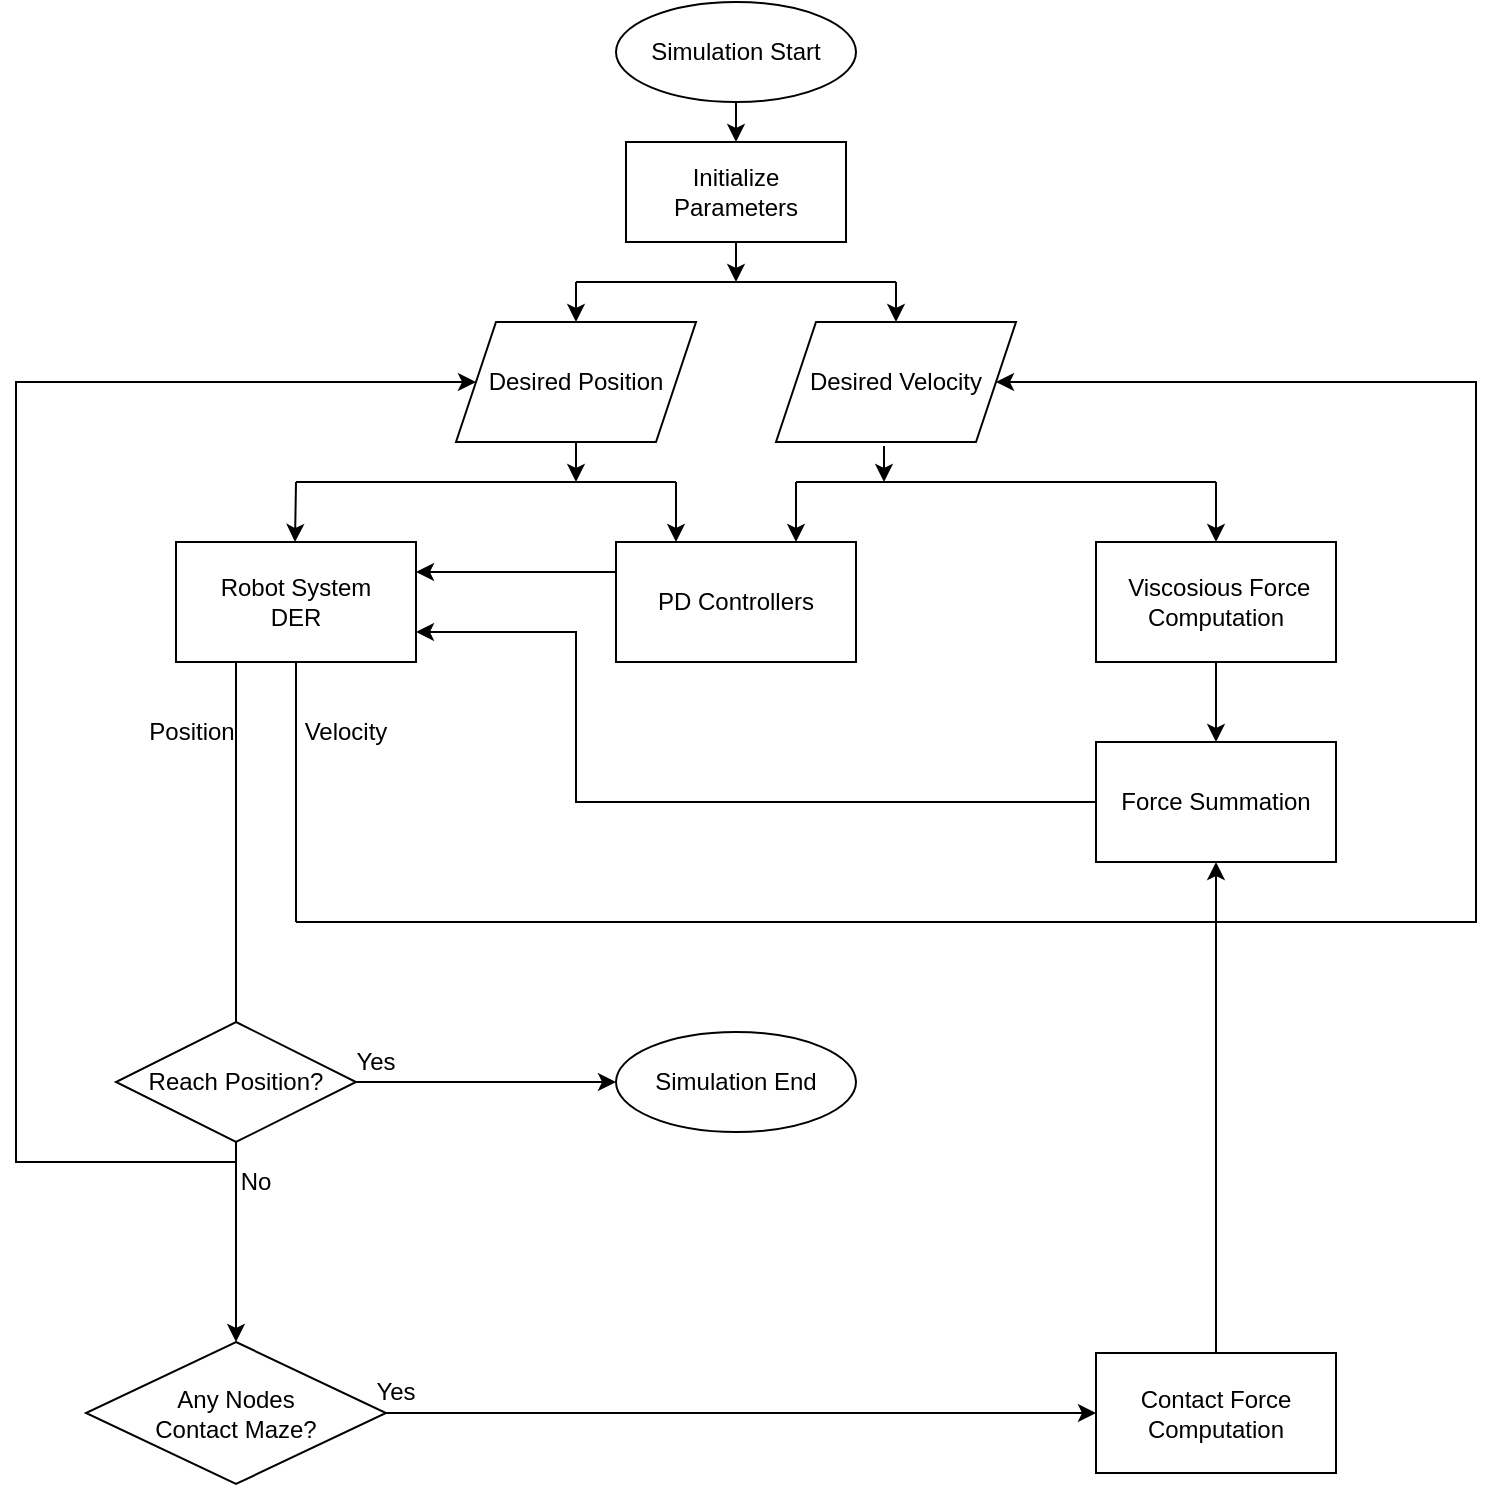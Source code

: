<mxfile version="18.1.3" type="device"><diagram id="C5RBs43oDa-KdzZeNtuy" name="Page-1"><mxGraphModel dx="1426" dy="905" grid="1" gridSize="10" guides="1" tooltips="1" connect="1" arrows="1" fold="1" page="1" pageScale="1" pageWidth="827" pageHeight="1169" math="0" shadow="0"><root><mxCell id="WIyWlLk6GJQsqaUBKTNV-0"/><mxCell id="WIyWlLk6GJQsqaUBKTNV-1" parent="WIyWlLk6GJQsqaUBKTNV-0"/><mxCell id="M2q-m7pY_txA_Ze_Mszb-9" style="edgeStyle=orthogonalEdgeStyle;rounded=0;orthogonalLoop=1;jettySize=auto;html=1;exitX=0.5;exitY=1;exitDx=0;exitDy=0;entryX=0.5;entryY=0;entryDx=0;entryDy=0;" edge="1" parent="WIyWlLk6GJQsqaUBKTNV-1" source="avf5WzdsGy2TMb6OzjQW-0" target="Kg_n0szuzmKHBpvW56eu-0"><mxGeometry relative="1" as="geometry"/></mxCell><mxCell id="avf5WzdsGy2TMb6OzjQW-0" value="Simulation Start" style="ellipse;whiteSpace=wrap;html=1;" parent="WIyWlLk6GJQsqaUBKTNV-1" vertex="1"><mxGeometry x="340" y="41" width="120" height="50" as="geometry"/></mxCell><mxCell id="Kg_n0szuzmKHBpvW56eu-0" value="Initialize Parameters" style="rounded=0;whiteSpace=wrap;html=1;" parent="WIyWlLk6GJQsqaUBKTNV-1" vertex="1"><mxGeometry x="345" y="111" width="110" height="50" as="geometry"/></mxCell><mxCell id="M2q-m7pY_txA_Ze_Mszb-20" style="edgeStyle=orthogonalEdgeStyle;rounded=0;orthogonalLoop=1;jettySize=auto;html=1;exitX=0.5;exitY=1;exitDx=0;exitDy=0;" edge="1" parent="WIyWlLk6GJQsqaUBKTNV-1" source="M2q-m7pY_txA_Ze_Mszb-0"><mxGeometry relative="1" as="geometry"><mxPoint x="320" y="281" as="targetPoint"/><Array as="points"><mxPoint x="320" y="281"/><mxPoint x="320" y="281"/></Array></mxGeometry></mxCell><mxCell id="M2q-m7pY_txA_Ze_Mszb-0" value="Desired Position" style="shape=parallelogram;perimeter=parallelogramPerimeter;whiteSpace=wrap;html=1;fixedSize=1;" vertex="1" parent="WIyWlLk6GJQsqaUBKTNV-1"><mxGeometry x="260" y="201" width="120" height="60" as="geometry"/></mxCell><mxCell id="M2q-m7pY_txA_Ze_Mszb-1" value="Desired Velocity" style="shape=parallelogram;perimeter=parallelogramPerimeter;whiteSpace=wrap;html=1;fixedSize=1;" vertex="1" parent="WIyWlLk6GJQsqaUBKTNV-1"><mxGeometry x="420" y="201" width="120" height="60" as="geometry"/></mxCell><mxCell id="M2q-m7pY_txA_Ze_Mszb-2" value="" style="endArrow=classic;html=1;rounded=0;exitX=0.5;exitY=1;exitDx=0;exitDy=0;" edge="1" parent="WIyWlLk6GJQsqaUBKTNV-1" source="Kg_n0szuzmKHBpvW56eu-0"><mxGeometry width="50" height="50" relative="1" as="geometry"><mxPoint x="590" y="501" as="sourcePoint"/><mxPoint x="400" y="181" as="targetPoint"/><Array as="points"/></mxGeometry></mxCell><mxCell id="M2q-m7pY_txA_Ze_Mszb-3" value="" style="endArrow=none;html=1;rounded=0;" edge="1" parent="WIyWlLk6GJQsqaUBKTNV-1"><mxGeometry width="50" height="50" relative="1" as="geometry"><mxPoint x="320" y="181" as="sourcePoint"/><mxPoint x="480" y="181" as="targetPoint"/><Array as="points"><mxPoint x="400" y="181"/></Array></mxGeometry></mxCell><mxCell id="M2q-m7pY_txA_Ze_Mszb-4" value="" style="endArrow=classic;html=1;rounded=0;entryX=0.5;entryY=0;entryDx=0;entryDy=0;" edge="1" parent="WIyWlLk6GJQsqaUBKTNV-1" target="M2q-m7pY_txA_Ze_Mszb-0"><mxGeometry width="50" height="50" relative="1" as="geometry"><mxPoint x="320" y="181" as="sourcePoint"/><mxPoint x="370" y="141" as="targetPoint"/></mxGeometry></mxCell><mxCell id="M2q-m7pY_txA_Ze_Mszb-6" value="" style="endArrow=classic;html=1;rounded=0;entryX=0.5;entryY=0;entryDx=0;entryDy=0;" edge="1" parent="WIyWlLk6GJQsqaUBKTNV-1" target="M2q-m7pY_txA_Ze_Mszb-1"><mxGeometry width="50" height="50" relative="1" as="geometry"><mxPoint x="480" y="181" as="sourcePoint"/><mxPoint x="330" y="221" as="targetPoint"/></mxGeometry></mxCell><mxCell id="M2q-m7pY_txA_Ze_Mszb-10" value="Robot System&lt;br&gt;DER" style="rounded=0;whiteSpace=wrap;html=1;" vertex="1" parent="WIyWlLk6GJQsqaUBKTNV-1"><mxGeometry x="120" y="311" width="120" height="60" as="geometry"/></mxCell><mxCell id="M2q-m7pY_txA_Ze_Mszb-56" style="edgeStyle=orthogonalEdgeStyle;rounded=0;orthogonalLoop=1;jettySize=auto;html=1;exitX=0;exitY=0.25;exitDx=0;exitDy=0;entryX=1;entryY=0.25;entryDx=0;entryDy=0;" edge="1" parent="WIyWlLk6GJQsqaUBKTNV-1" source="M2q-m7pY_txA_Ze_Mszb-11" target="M2q-m7pY_txA_Ze_Mszb-10"><mxGeometry relative="1" as="geometry"/></mxCell><mxCell id="M2q-m7pY_txA_Ze_Mszb-11" value="PD Controllers" style="rounded=0;whiteSpace=wrap;html=1;" vertex="1" parent="WIyWlLk6GJQsqaUBKTNV-1"><mxGeometry x="340" y="311" width="120" height="60" as="geometry"/></mxCell><mxCell id="M2q-m7pY_txA_Ze_Mszb-39" style="edgeStyle=orthogonalEdgeStyle;rounded=0;orthogonalLoop=1;jettySize=auto;html=1;entryX=0;entryY=0.5;entryDx=0;entryDy=0;" edge="1" parent="WIyWlLk6GJQsqaUBKTNV-1" source="M2q-m7pY_txA_Ze_Mszb-17" target="M2q-m7pY_txA_Ze_Mszb-19"><mxGeometry relative="1" as="geometry"/></mxCell><mxCell id="M2q-m7pY_txA_Ze_Mszb-17" value="Any Nodes &lt;br&gt;Contact Maze?" style="rhombus;whiteSpace=wrap;html=1;" vertex="1" parent="WIyWlLk6GJQsqaUBKTNV-1"><mxGeometry x="75" y="711" width="150" height="71" as="geometry"/></mxCell><mxCell id="M2q-m7pY_txA_Ze_Mszb-54" style="edgeStyle=orthogonalEdgeStyle;rounded=0;orthogonalLoop=1;jettySize=auto;html=1;exitX=0.5;exitY=1;exitDx=0;exitDy=0;entryX=0.5;entryY=0;entryDx=0;entryDy=0;" edge="1" parent="WIyWlLk6GJQsqaUBKTNV-1" source="M2q-m7pY_txA_Ze_Mszb-18" target="M2q-m7pY_txA_Ze_Mszb-38"><mxGeometry relative="1" as="geometry"/></mxCell><mxCell id="M2q-m7pY_txA_Ze_Mszb-18" value="&amp;nbsp;Viscosious Force Computation" style="rounded=0;whiteSpace=wrap;html=1;" vertex="1" parent="WIyWlLk6GJQsqaUBKTNV-1"><mxGeometry x="580" y="311" width="120" height="60" as="geometry"/></mxCell><mxCell id="M2q-m7pY_txA_Ze_Mszb-53" style="edgeStyle=orthogonalEdgeStyle;rounded=0;orthogonalLoop=1;jettySize=auto;html=1;" edge="1" parent="WIyWlLk6GJQsqaUBKTNV-1" source="M2q-m7pY_txA_Ze_Mszb-19" target="M2q-m7pY_txA_Ze_Mszb-38"><mxGeometry relative="1" as="geometry"/></mxCell><mxCell id="M2q-m7pY_txA_Ze_Mszb-19" value="Contact Force Computation" style="rounded=0;whiteSpace=wrap;html=1;" vertex="1" parent="WIyWlLk6GJQsqaUBKTNV-1"><mxGeometry x="580" y="716.5" width="120" height="60" as="geometry"/></mxCell><mxCell id="M2q-m7pY_txA_Ze_Mszb-21" value="" style="endArrow=none;html=1;rounded=0;" edge="1" parent="WIyWlLk6GJQsqaUBKTNV-1"><mxGeometry width="50" height="50" relative="1" as="geometry"><mxPoint x="180" y="281" as="sourcePoint"/><mxPoint x="370" y="281" as="targetPoint"/></mxGeometry></mxCell><mxCell id="M2q-m7pY_txA_Ze_Mszb-22" value="" style="endArrow=classic;html=1;rounded=0;" edge="1" parent="WIyWlLk6GJQsqaUBKTNV-1"><mxGeometry width="50" height="50" relative="1" as="geometry"><mxPoint x="180" y="281" as="sourcePoint"/><mxPoint x="179.5" y="311" as="targetPoint"/></mxGeometry></mxCell><mxCell id="M2q-m7pY_txA_Ze_Mszb-23" value="" style="endArrow=classic;html=1;rounded=0;entryX=0.25;entryY=0;entryDx=0;entryDy=0;" edge="1" parent="WIyWlLk6GJQsqaUBKTNV-1" target="M2q-m7pY_txA_Ze_Mszb-11"><mxGeometry width="50" height="50" relative="1" as="geometry"><mxPoint x="370" y="281" as="sourcePoint"/><mxPoint x="380" y="281" as="targetPoint"/></mxGeometry></mxCell><mxCell id="M2q-m7pY_txA_Ze_Mszb-25" value="" style="endArrow=none;html=1;rounded=0;" edge="1" parent="WIyWlLk6GJQsqaUBKTNV-1"><mxGeometry width="50" height="50" relative="1" as="geometry"><mxPoint x="430" y="281" as="sourcePoint"/><mxPoint x="640" y="281" as="targetPoint"/></mxGeometry></mxCell><mxCell id="M2q-m7pY_txA_Ze_Mszb-26" value="" style="endArrow=classic;html=1;rounded=0;exitX=0.45;exitY=1.033;exitDx=0;exitDy=0;exitPerimeter=0;" edge="1" parent="WIyWlLk6GJQsqaUBKTNV-1" source="M2q-m7pY_txA_Ze_Mszb-1"><mxGeometry width="50" height="50" relative="1" as="geometry"><mxPoint x="330" y="331" as="sourcePoint"/><mxPoint x="474" y="281" as="targetPoint"/></mxGeometry></mxCell><mxCell id="M2q-m7pY_txA_Ze_Mszb-27" value="" style="endArrow=classic;html=1;rounded=0;entryX=0.75;entryY=0;entryDx=0;entryDy=0;" edge="1" parent="WIyWlLk6GJQsqaUBKTNV-1" target="M2q-m7pY_txA_Ze_Mszb-11"><mxGeometry width="50" height="50" relative="1" as="geometry"><mxPoint x="430" y="281" as="sourcePoint"/><mxPoint x="380" y="281" as="targetPoint"/></mxGeometry></mxCell><mxCell id="M2q-m7pY_txA_Ze_Mszb-28" value="" style="endArrow=classic;html=1;rounded=0;" edge="1" parent="WIyWlLk6GJQsqaUBKTNV-1" target="M2q-m7pY_txA_Ze_Mszb-18"><mxGeometry width="50" height="50" relative="1" as="geometry"><mxPoint x="640" y="281" as="sourcePoint"/><mxPoint x="380" y="281" as="targetPoint"/></mxGeometry></mxCell><mxCell id="M2q-m7pY_txA_Ze_Mszb-32" value="" style="endArrow=none;html=1;rounded=0;entryX=0.25;entryY=1;entryDx=0;entryDy=0;exitX=0.5;exitY=0;exitDx=0;exitDy=0;" edge="1" parent="WIyWlLk6GJQsqaUBKTNV-1" source="M2q-m7pY_txA_Ze_Mszb-42" target="M2q-m7pY_txA_Ze_Mszb-10"><mxGeometry width="50" height="50" relative="1" as="geometry"><mxPoint x="150" y="451" as="sourcePoint"/><mxPoint x="150" y="401" as="targetPoint"/><Array as="points"><mxPoint x="150" y="421"/></Array></mxGeometry></mxCell><mxCell id="M2q-m7pY_txA_Ze_Mszb-33" value="" style="endArrow=none;html=1;rounded=0;entryX=0.5;entryY=1;entryDx=0;entryDy=0;" edge="1" parent="WIyWlLk6GJQsqaUBKTNV-1" target="M2q-m7pY_txA_Ze_Mszb-10"><mxGeometry width="50" height="50" relative="1" as="geometry"><mxPoint x="180" y="501" as="sourcePoint"/><mxPoint x="209.5" y="391" as="targetPoint"/></mxGeometry></mxCell><mxCell id="M2q-m7pY_txA_Ze_Mszb-34" value="Position" style="text;html=1;strokeColor=none;fillColor=none;align=center;verticalAlign=middle;whiteSpace=wrap;rounded=0;" vertex="1" parent="WIyWlLk6GJQsqaUBKTNV-1"><mxGeometry x="98" y="391" width="60" height="30" as="geometry"/></mxCell><mxCell id="M2q-m7pY_txA_Ze_Mszb-35" value="Velocity" style="text;html=1;strokeColor=none;fillColor=none;align=center;verticalAlign=middle;whiteSpace=wrap;rounded=0;" vertex="1" parent="WIyWlLk6GJQsqaUBKTNV-1"><mxGeometry x="175" y="396" width="60" height="20" as="geometry"/></mxCell><mxCell id="M2q-m7pY_txA_Ze_Mszb-55" style="edgeStyle=orthogonalEdgeStyle;rounded=0;orthogonalLoop=1;jettySize=auto;html=1;exitX=0;exitY=0.5;exitDx=0;exitDy=0;entryX=1;entryY=0.75;entryDx=0;entryDy=0;" edge="1" parent="WIyWlLk6GJQsqaUBKTNV-1" source="M2q-m7pY_txA_Ze_Mszb-38" target="M2q-m7pY_txA_Ze_Mszb-10"><mxGeometry relative="1" as="geometry"><Array as="points"><mxPoint x="320" y="441"/><mxPoint x="320" y="356"/></Array></mxGeometry></mxCell><mxCell id="M2q-m7pY_txA_Ze_Mszb-38" value="Force Summation" style="rounded=0;whiteSpace=wrap;html=1;" vertex="1" parent="WIyWlLk6GJQsqaUBKTNV-1"><mxGeometry x="580" y="411" width="120" height="60" as="geometry"/></mxCell><mxCell id="M2q-m7pY_txA_Ze_Mszb-40" value="Yes" style="text;html=1;strokeColor=none;fillColor=none;align=center;verticalAlign=middle;whiteSpace=wrap;rounded=0;" vertex="1" parent="WIyWlLk6GJQsqaUBKTNV-1"><mxGeometry x="200" y="721" width="60" height="30" as="geometry"/></mxCell><mxCell id="M2q-m7pY_txA_Ze_Mszb-41" value="" style="endArrow=classic;html=1;rounded=0;entryX=1;entryY=0.5;entryDx=0;entryDy=0;" edge="1" parent="WIyWlLk6GJQsqaUBKTNV-1" target="M2q-m7pY_txA_Ze_Mszb-1"><mxGeometry width="50" height="50" relative="1" as="geometry"><mxPoint x="180" y="501" as="sourcePoint"/><mxPoint x="560" y="231" as="targetPoint"/><Array as="points"><mxPoint x="530" y="501"/><mxPoint x="770" y="501"/><mxPoint x="770" y="231"/></Array></mxGeometry></mxCell><mxCell id="M2q-m7pY_txA_Ze_Mszb-47" value="" style="edgeStyle=orthogonalEdgeStyle;rounded=0;orthogonalLoop=1;jettySize=auto;html=1;" edge="1" parent="WIyWlLk6GJQsqaUBKTNV-1" source="M2q-m7pY_txA_Ze_Mszb-42" target="M2q-m7pY_txA_Ze_Mszb-44"><mxGeometry relative="1" as="geometry"/></mxCell><mxCell id="M2q-m7pY_txA_Ze_Mszb-50" style="edgeStyle=orthogonalEdgeStyle;rounded=0;orthogonalLoop=1;jettySize=auto;html=1;exitX=0.5;exitY=1;exitDx=0;exitDy=0;entryX=0.5;entryY=0;entryDx=0;entryDy=0;" edge="1" parent="WIyWlLk6GJQsqaUBKTNV-1" source="M2q-m7pY_txA_Ze_Mszb-42" target="M2q-m7pY_txA_Ze_Mszb-17"><mxGeometry relative="1" as="geometry"/></mxCell><mxCell id="M2q-m7pY_txA_Ze_Mszb-42" value="Reach Position?" style="rhombus;whiteSpace=wrap;html=1;" vertex="1" parent="WIyWlLk6GJQsqaUBKTNV-1"><mxGeometry x="90" y="551" width="120" height="60" as="geometry"/></mxCell><mxCell id="M2q-m7pY_txA_Ze_Mszb-44" value="Simulation End" style="ellipse;whiteSpace=wrap;html=1;" vertex="1" parent="WIyWlLk6GJQsqaUBKTNV-1"><mxGeometry x="340" y="556" width="120" height="50" as="geometry"/></mxCell><mxCell id="M2q-m7pY_txA_Ze_Mszb-49" value="Yes" style="text;html=1;strokeColor=none;fillColor=none;align=center;verticalAlign=middle;whiteSpace=wrap;rounded=0;" vertex="1" parent="WIyWlLk6GJQsqaUBKTNV-1"><mxGeometry x="190" y="556" width="60" height="30" as="geometry"/></mxCell><mxCell id="M2q-m7pY_txA_Ze_Mszb-51" value="No" style="text;html=1;strokeColor=none;fillColor=none;align=center;verticalAlign=middle;whiteSpace=wrap;rounded=0;" vertex="1" parent="WIyWlLk6GJQsqaUBKTNV-1"><mxGeometry x="130" y="616" width="60" height="30" as="geometry"/></mxCell><mxCell id="M2q-m7pY_txA_Ze_Mszb-52" value="" style="endArrow=classic;html=1;rounded=0;entryX=0;entryY=0.5;entryDx=0;entryDy=0;" edge="1" parent="WIyWlLk6GJQsqaUBKTNV-1" target="M2q-m7pY_txA_Ze_Mszb-0"><mxGeometry width="50" height="50" relative="1" as="geometry"><mxPoint x="150" y="621" as="sourcePoint"/><mxPoint x="320" y="181" as="targetPoint"/><Array as="points"><mxPoint x="40" y="621"/><mxPoint x="40" y="231"/></Array></mxGeometry></mxCell></root></mxGraphModel></diagram></mxfile>